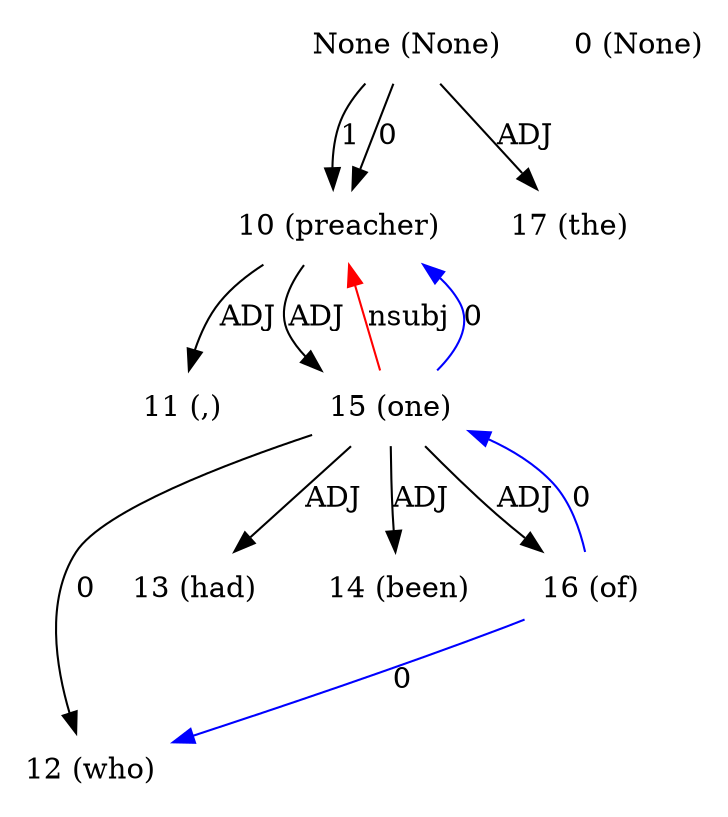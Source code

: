 digraph G{
edge [dir=forward]
node [shape=plaintext]

None [label="None (None)"]
None -> 10 [label="1"]
None [label="None (None)"]
None -> 10 [label="0"]
None [label="None (None)"]
None -> 17 [label="ADJ"]
0 [label="0 (None)"]
10 [label="10 (preacher)"]
10 -> 11 [label="ADJ"]
10 -> 15 [label="ADJ"]
15 -> 10 [label="nsubj", color="red"]
11 [label="11 (,)"]
12 [label="12 (who)"]
13 [label="13 (had)"]
14 [label="14 (been)"]
15 [label="15 (one)"]
15 -> 12 [label="0"]
15 -> 10 [label="0", color="blue"]
15 -> 13 [label="ADJ"]
15 -> 14 [label="ADJ"]
15 -> 16 [label="ADJ"]
16 [label="16 (of)"]
16 -> 12 [label="0", color="blue"]
16 -> 15 [label="0", color="blue"]
17 [label="17 (the)"]
}
